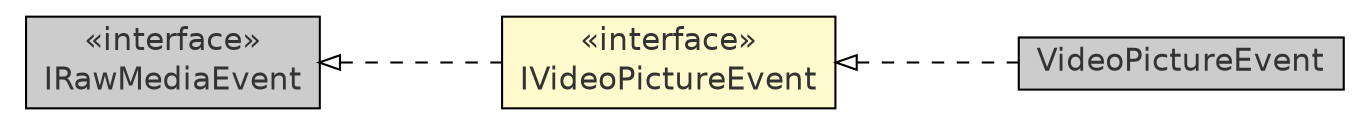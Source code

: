 #!/usr/local/bin/dot
#
# Class diagram 
# Generated by UmlGraph version 4.8 (http://www.spinellis.gr/sw/umlgraph)
#

digraph G {
	edge [fontname="Helvetica",fontsize=10,labelfontname="Helvetica",labelfontsize=10];
	node [fontname="Helvetica",fontsize=10,shape=plaintext];
	rankdir=LR;
	ranksep=1;
	// com.xuggle.mediatool.event.IVideoPictureEvent
	c19316 [label=<<table border="0" cellborder="1" cellspacing="0" cellpadding="2" port="p" bgcolor="lemonChiffon" href="./IVideoPictureEvent.html">
		<tr><td><table border="0" cellspacing="0" cellpadding="1">
			<tr><td> &laquo;interface&raquo; </td></tr>
			<tr><td> IVideoPictureEvent </td></tr>
		</table></td></tr>
		</table>>, fontname="Helvetica", fontcolor="grey20", fontsize=15.0];
	// com.xuggle.mediatool.event.VideoPictureEvent
	c19337 [label=<<table border="0" cellborder="1" cellspacing="0" cellpadding="2" port="p" bgcolor="grey80" href="./VideoPictureEvent.html">
		<tr><td><table border="0" cellspacing="0" cellpadding="1">
			<tr><td> VideoPictureEvent </td></tr>
		</table></td></tr>
		</table>>, fontname="Helvetica", fontcolor="grey20", fontsize=15.0];
	// com.xuggle.mediatool.event.IRawMediaEvent
	c19345 [label=<<table border="0" cellborder="1" cellspacing="0" cellpadding="2" port="p" bgcolor="grey80" href="./IRawMediaEvent.html">
		<tr><td><table border="0" cellspacing="0" cellpadding="1">
			<tr><td> &laquo;interface&raquo; </td></tr>
			<tr><td> IRawMediaEvent </td></tr>
		</table></td></tr>
		</table>>, fontname="Helvetica", fontcolor="grey20", fontsize=15.0];
	//com.xuggle.mediatool.event.IVideoPictureEvent implements com.xuggle.mediatool.event.IRawMediaEvent
	c19345:p -> c19316:p [dir=back,arrowtail=empty,style=dashed];
	//com.xuggle.mediatool.event.VideoPictureEvent implements com.xuggle.mediatool.event.IVideoPictureEvent
	c19316:p -> c19337:p [dir=back,arrowtail=empty,style=dashed];
}

